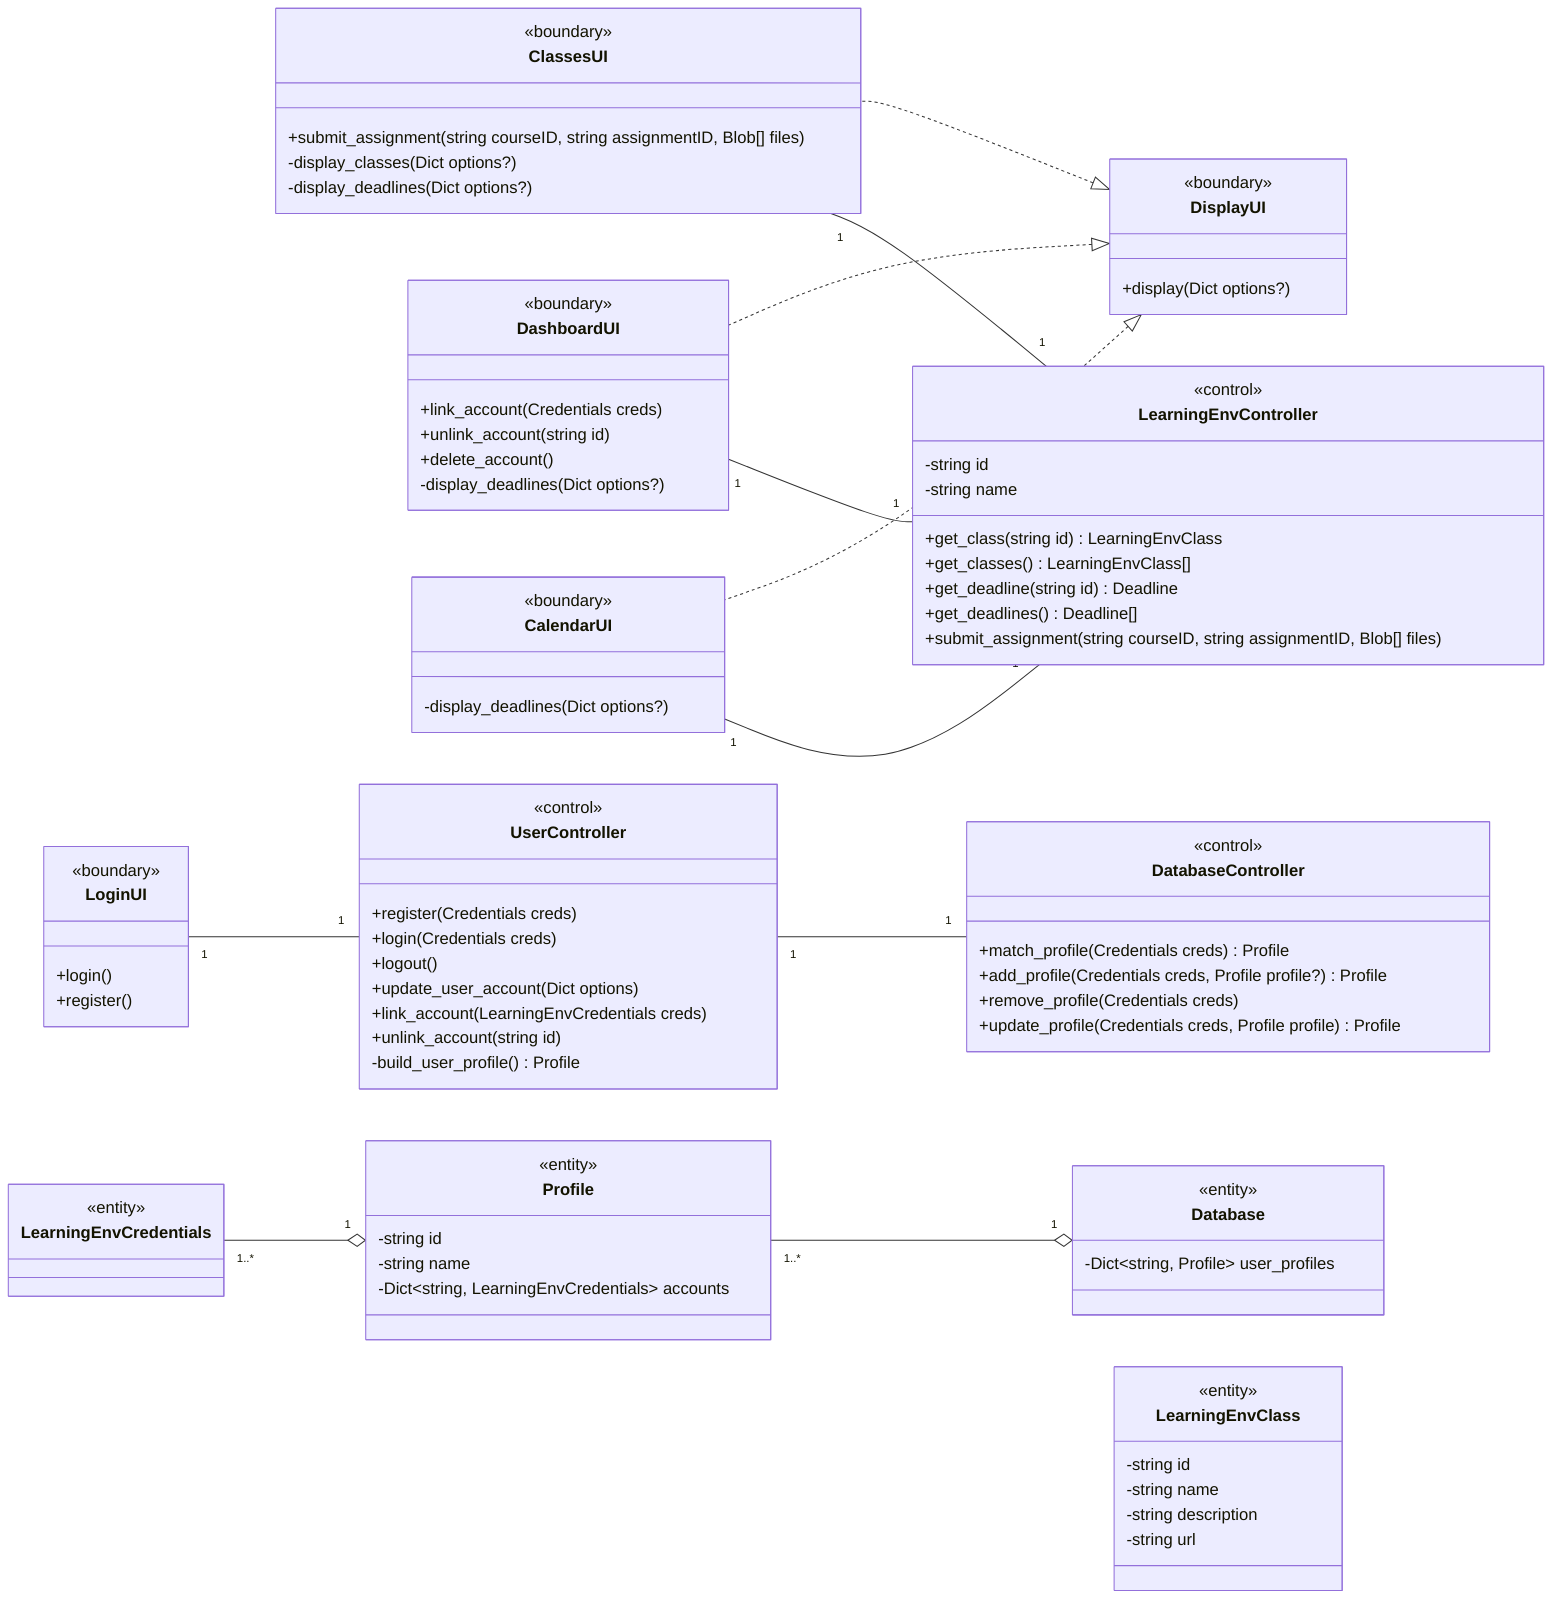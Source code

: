 classDiagram
    direction RL
    DisplayUI <|.. ClassesUI
    DisplayUI <|.. DashboardUI
    DisplayUI <|.. CalendarUI

    DatabaseController "1" -- "1" UserController

    UserController "1" -- "1" LoginUI

    LearningEnvController "1" -- "1" ClassesUI
    LearningEnvController "1" -- "1" DashboardUI
    LearningEnvController "1" -- "1" CalendarUI

    Database "1" o-- "1..*" Profile
    Profile "1" o-- "1..*" LearningEnvCredentials 

%% Entities
    %% interface
    class LearningEnvClass {
        <<entity>>
        -string id
        -string name
        -string description
        -string url
    }

    %% interface
    class LearningEnvCredentials {
        <<entity>>
    }

    class Profile {
        <<entity>>
        -string id
        -string name
        -Dict~string, LearningEnvCredentials~ accounts
    }

    class Database {
        <<entity>>
        -Dict~string, Profile~ user_profiles
    }

%% Controls
    %% abstract
    class LearningEnvController {
        <<control>>
        -string id
        -string name
        +get_class(string id) LearningEnvClass
        +get_classes() LearningEnvClass[]
        +get_deadline(string id) Deadline
        +get_deadlines() Deadline[]
        +submit_assignment(string courseID, string assignmentID, Blob[] files)
    }

    class DatabaseController {
        <<control>>
        +match_profile(Credentials creds) Profile
        +add_profile(Credentials creds, Profile profile?) Profile
        +remove_profile(Credentials creds)
        +update_profile(Credentials creds, Profile profile) Profile
    }

    class UserController {
        <<control>>
        +register(Credentials creds)
        +login(Credentials creds)
        +logout()
        +update_user_account(Dict options)
        +link_account(LearningEnvCredentials creds)
        +unlink_account(string id)
        -build_user_profile() Profile
    }

%% Boundaries
    class LoginUI {
        <<boundary>>
        +login()
        +register()
    }

    %% interface
    class DisplayUI {
        <<boundary>>
        +display(Dict options?)
    }

    class DashboardUI~DisplayUI~ {
        <<boundary>>
        +link_account(Credentials creds)
        +unlink_account(string id)
        +delete_account()
        -display_deadlines(Dict options?)
    }

    class CalendarUI~DisplayUI~ {
        <<boundary>>
        -display_deadlines(Dict options?)
    }

    class ClassesUI~DisplayUI~ {
        <<boundary>>
        +submit_assignment(string courseID, string assignmentID, Blob[] files)
        -display_classes(Dict options?)
        -display_deadlines(Dict options?)
    }